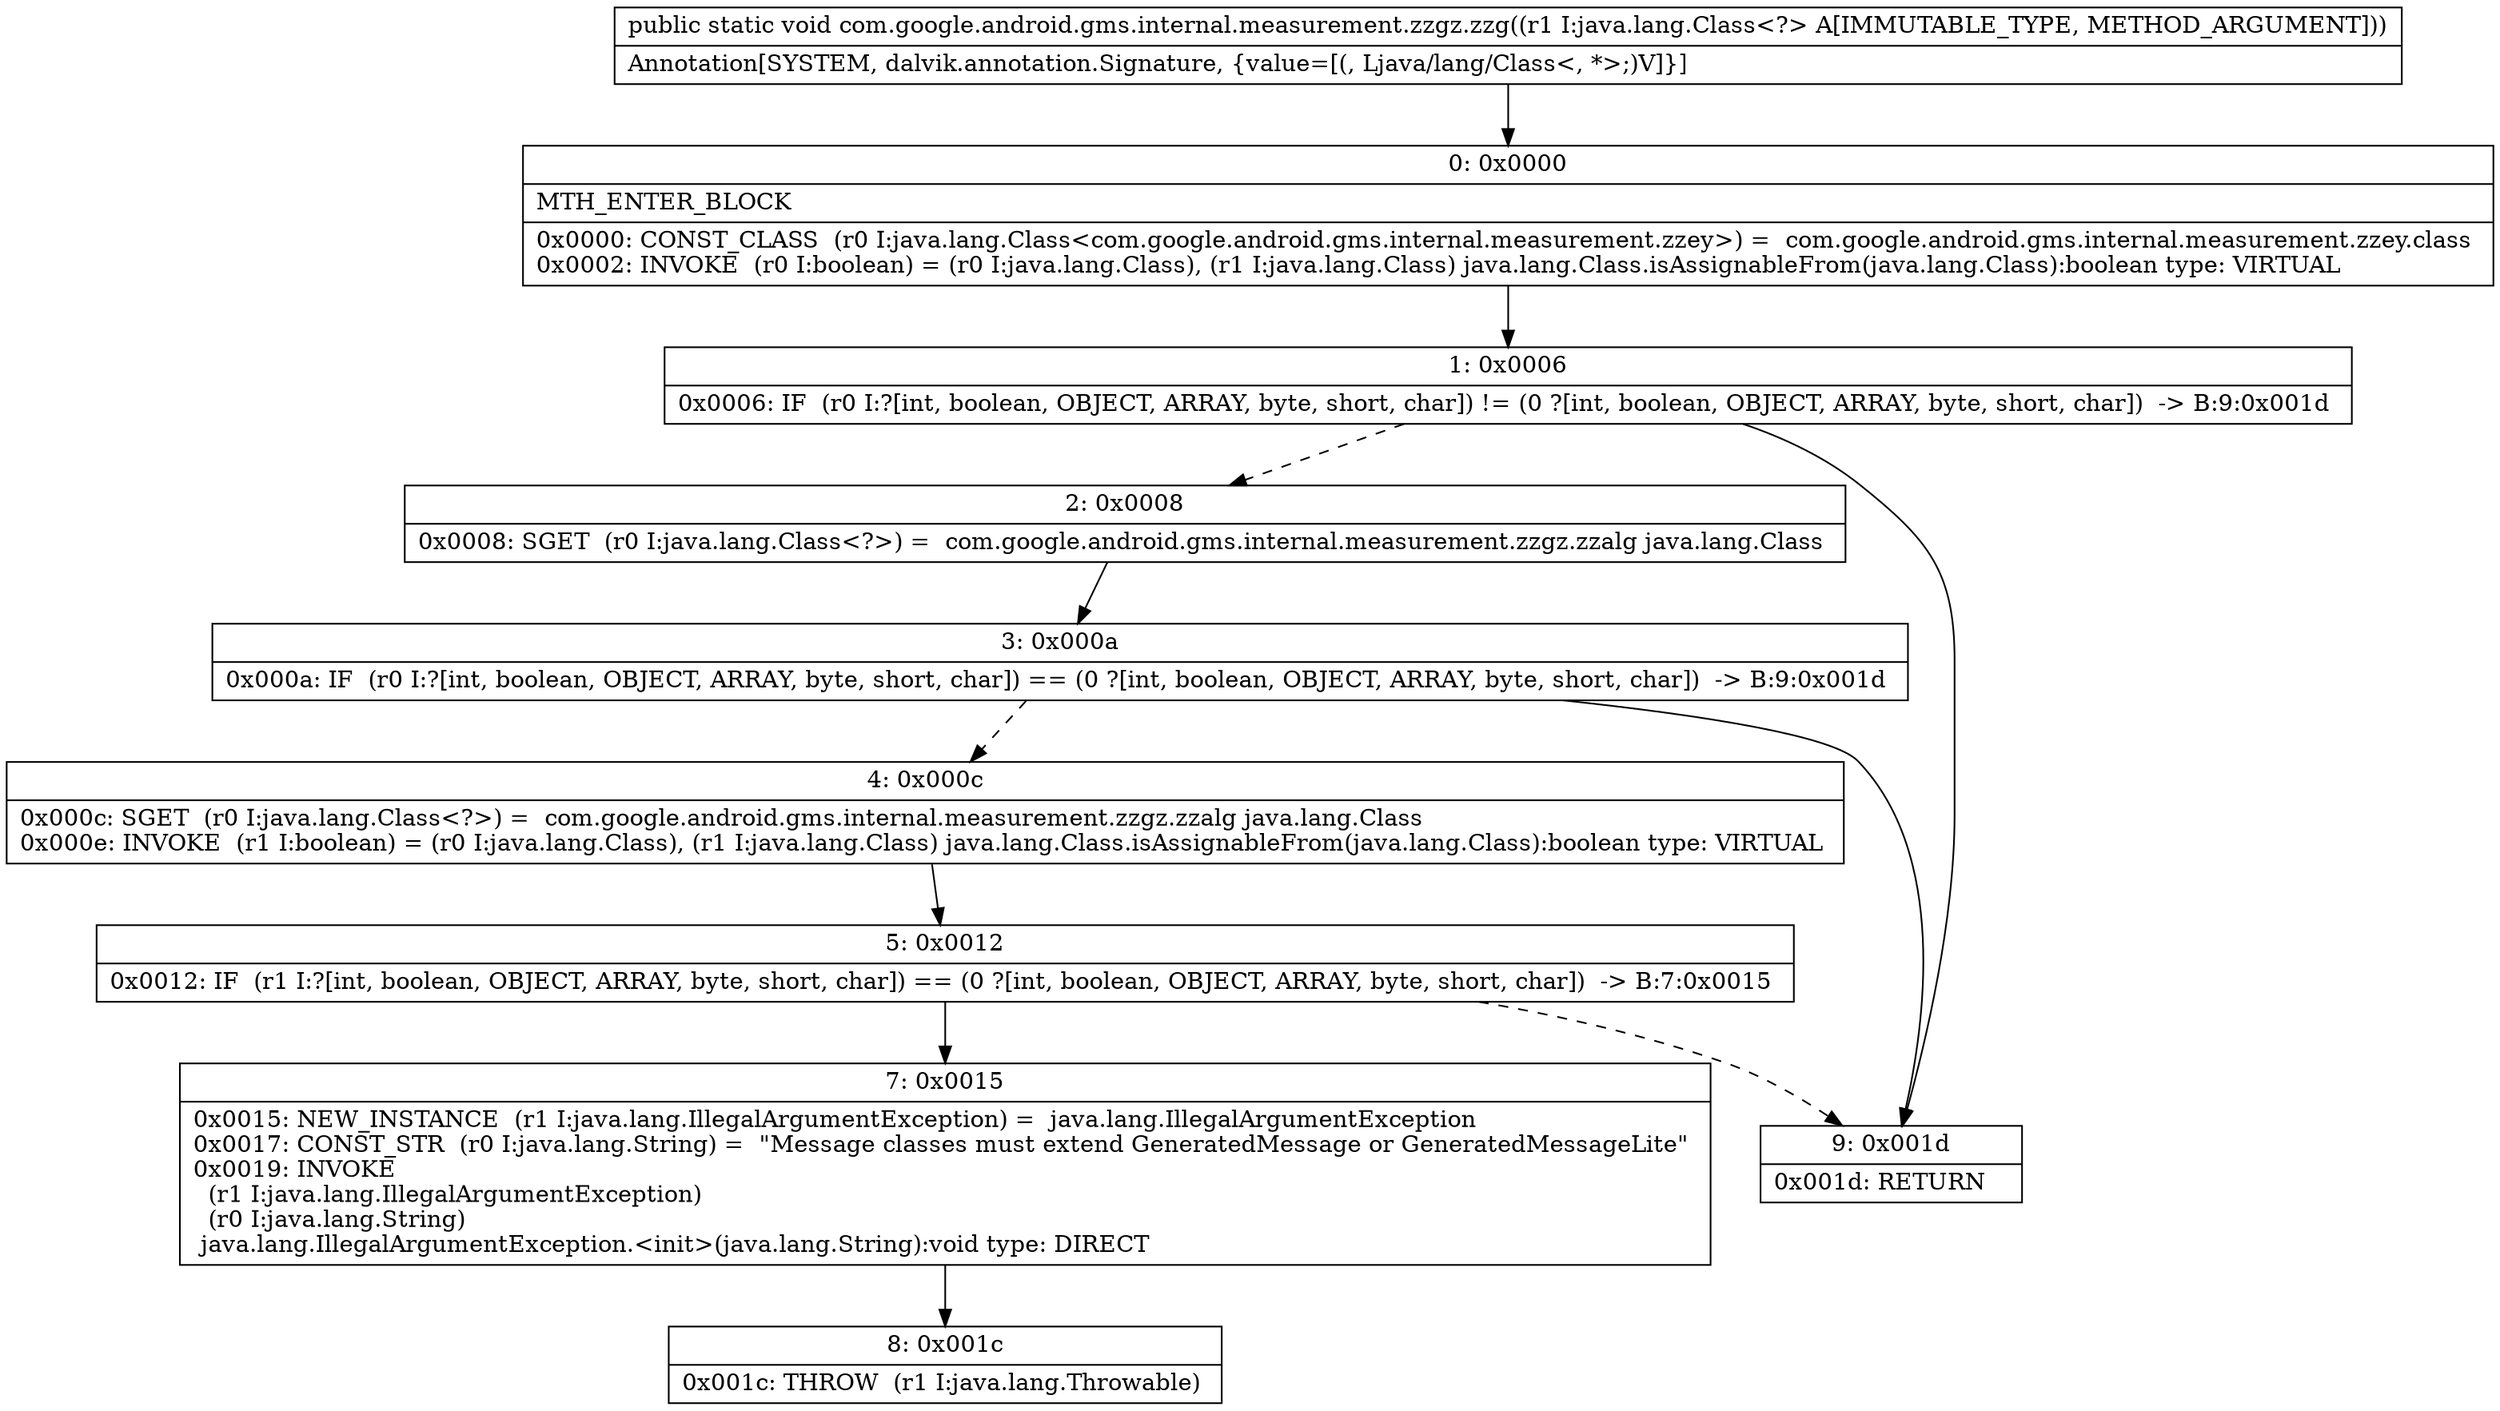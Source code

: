 digraph "CFG forcom.google.android.gms.internal.measurement.zzgz.zzg(Ljava\/lang\/Class;)V" {
Node_0 [shape=record,label="{0\:\ 0x0000|MTH_ENTER_BLOCK\l|0x0000: CONST_CLASS  (r0 I:java.lang.Class\<com.google.android.gms.internal.measurement.zzey\>) =  com.google.android.gms.internal.measurement.zzey.class \l0x0002: INVOKE  (r0 I:boolean) = (r0 I:java.lang.Class), (r1 I:java.lang.Class) java.lang.Class.isAssignableFrom(java.lang.Class):boolean type: VIRTUAL \l}"];
Node_1 [shape=record,label="{1\:\ 0x0006|0x0006: IF  (r0 I:?[int, boolean, OBJECT, ARRAY, byte, short, char]) != (0 ?[int, boolean, OBJECT, ARRAY, byte, short, char])  \-\> B:9:0x001d \l}"];
Node_2 [shape=record,label="{2\:\ 0x0008|0x0008: SGET  (r0 I:java.lang.Class\<?\>) =  com.google.android.gms.internal.measurement.zzgz.zzalg java.lang.Class \l}"];
Node_3 [shape=record,label="{3\:\ 0x000a|0x000a: IF  (r0 I:?[int, boolean, OBJECT, ARRAY, byte, short, char]) == (0 ?[int, boolean, OBJECT, ARRAY, byte, short, char])  \-\> B:9:0x001d \l}"];
Node_4 [shape=record,label="{4\:\ 0x000c|0x000c: SGET  (r0 I:java.lang.Class\<?\>) =  com.google.android.gms.internal.measurement.zzgz.zzalg java.lang.Class \l0x000e: INVOKE  (r1 I:boolean) = (r0 I:java.lang.Class), (r1 I:java.lang.Class) java.lang.Class.isAssignableFrom(java.lang.Class):boolean type: VIRTUAL \l}"];
Node_5 [shape=record,label="{5\:\ 0x0012|0x0012: IF  (r1 I:?[int, boolean, OBJECT, ARRAY, byte, short, char]) == (0 ?[int, boolean, OBJECT, ARRAY, byte, short, char])  \-\> B:7:0x0015 \l}"];
Node_7 [shape=record,label="{7\:\ 0x0015|0x0015: NEW_INSTANCE  (r1 I:java.lang.IllegalArgumentException) =  java.lang.IllegalArgumentException \l0x0017: CONST_STR  (r0 I:java.lang.String) =  \"Message classes must extend GeneratedMessage or GeneratedMessageLite\" \l0x0019: INVOKE  \l  (r1 I:java.lang.IllegalArgumentException)\l  (r0 I:java.lang.String)\l java.lang.IllegalArgumentException.\<init\>(java.lang.String):void type: DIRECT \l}"];
Node_8 [shape=record,label="{8\:\ 0x001c|0x001c: THROW  (r1 I:java.lang.Throwable) \l}"];
Node_9 [shape=record,label="{9\:\ 0x001d|0x001d: RETURN   \l}"];
MethodNode[shape=record,label="{public static void com.google.android.gms.internal.measurement.zzgz.zzg((r1 I:java.lang.Class\<?\> A[IMMUTABLE_TYPE, METHOD_ARGUMENT]))  | Annotation[SYSTEM, dalvik.annotation.Signature, \{value=[(, Ljava\/lang\/Class\<, *\>;)V]\}]\l}"];
MethodNode -> Node_0;
Node_0 -> Node_1;
Node_1 -> Node_2[style=dashed];
Node_1 -> Node_9;
Node_2 -> Node_3;
Node_3 -> Node_4[style=dashed];
Node_3 -> Node_9;
Node_4 -> Node_5;
Node_5 -> Node_7;
Node_5 -> Node_9[style=dashed];
Node_7 -> Node_8;
}

